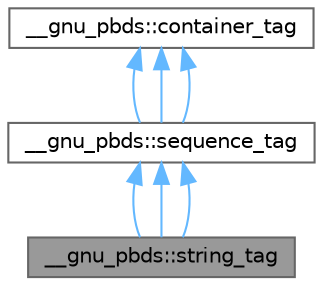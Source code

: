 digraph "__gnu_pbds::string_tag"
{
 // LATEX_PDF_SIZE
  bgcolor="transparent";
  edge [fontname=Helvetica,fontsize=10,labelfontname=Helvetica,labelfontsize=10];
  node [fontname=Helvetica,fontsize=10,shape=box,height=0.2,width=0.4];
  Node1 [id="Node000001",label="__gnu_pbds::string_tag",height=0.2,width=0.4,color="gray40", fillcolor="grey60", style="filled", fontcolor="black",tooltip="Basic string container, inclusive of strings, ropes, etc."];
  Node2 -> Node1 [id="edge7_Node000001_Node000002",dir="back",color="steelblue1",style="solid",tooltip=" "];
  Node2 [id="Node000002",label="__gnu_pbds::sequence_tag",height=0.2,width=0.4,color="gray40", fillcolor="white", style="filled",URL="$struct____gnu__pbds_1_1sequence__tag.html",tooltip="Basic sequence."];
  Node3 -> Node2 [id="edge8_Node000002_Node000003",dir="back",color="steelblue1",style="solid",tooltip=" "];
  Node3 [id="Node000003",label="__gnu_pbds::container_tag",height=0.2,width=0.4,color="gray40", fillcolor="white", style="filled",URL="$struct____gnu__pbds_1_1container__tag.html",tooltip="Base data structure tag."];
  Node3 -> Node2 [id="edge9_Node000002_Node000003",dir="back",color="steelblue1",style="solid",tooltip=" "];
  Node3 -> Node2 [id="edge10_Node000002_Node000003",dir="back",color="steelblue1",style="solid",tooltip=" "];
  Node2 -> Node1 [id="edge11_Node000001_Node000002",dir="back",color="steelblue1",style="solid",tooltip=" "];
  Node2 -> Node1 [id="edge12_Node000001_Node000002",dir="back",color="steelblue1",style="solid",tooltip=" "];
}
